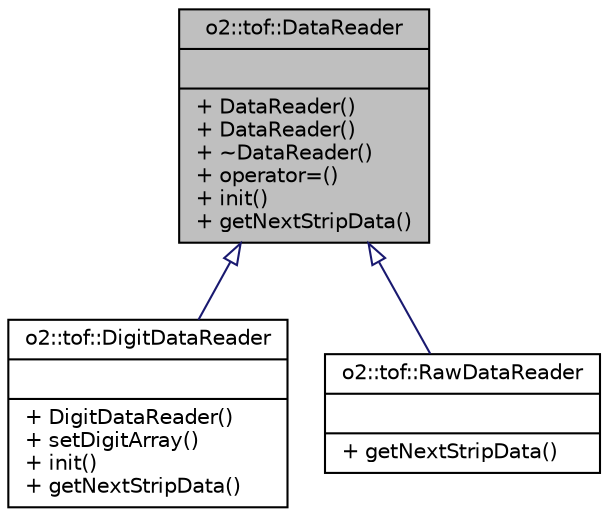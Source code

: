 digraph "o2::tof::DataReader"
{
 // INTERACTIVE_SVG=YES
  bgcolor="transparent";
  edge [fontname="Helvetica",fontsize="10",labelfontname="Helvetica",labelfontsize="10"];
  node [fontname="Helvetica",fontsize="10",shape=record];
  Node1 [label="{o2::tof::DataReader\n||+ DataReader()\l+ DataReader()\l+ ~DataReader()\l+ operator=()\l+ init()\l+ getNextStripData()\l}",height=0.2,width=0.4,color="black", fillcolor="grey75", style="filled", fontcolor="black"];
  Node1 -> Node2 [dir="back",color="midnightblue",fontsize="10",style="solid",arrowtail="onormal",fontname="Helvetica"];
  Node2 [label="{o2::tof::DigitDataReader\n||+ DigitDataReader()\l+ setDigitArray()\l+ init()\l+ getNextStripData()\l}",height=0.2,width=0.4,color="black",URL="$de/df7/classo2_1_1tof_1_1DigitDataReader.html",tooltip="DigitDataReader class for TOF. Feeds the MC digits to the Cluster Finder. "];
  Node1 -> Node3 [dir="back",color="midnightblue",fontsize="10",style="solid",arrowtail="onormal",fontname="Helvetica"];
  Node3 [label="{o2::tof::RawDataReader\n||+ getNextStripData()\l}",height=0.2,width=0.4,color="black",URL="$d1/d64/classo2_1_1tof_1_1RawDataReader.html",tooltip="RawDataReader class for TOF. Feeds raw data to the Cluster Finder. "];
}
